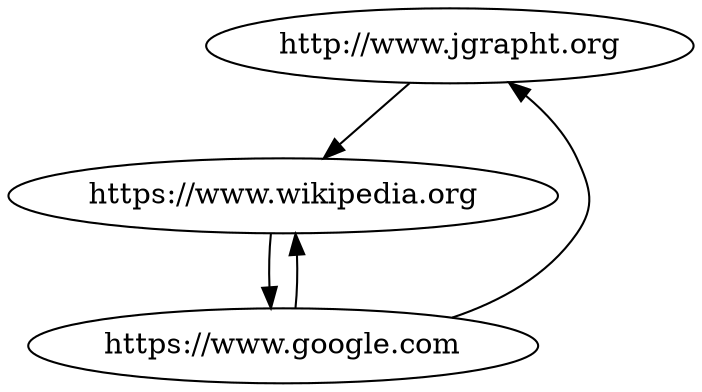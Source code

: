 digraph G {
  "http://www.jgrapht.org" -> "https://www.wikipedia.org";
  "https://www.google.com" -> "http://www.jgrapht.org";
  "https://www.google.com" -> "https://www.wikipedia.org";
  "https://www.wikipedia.org" -> "https://www.google.com";
}
